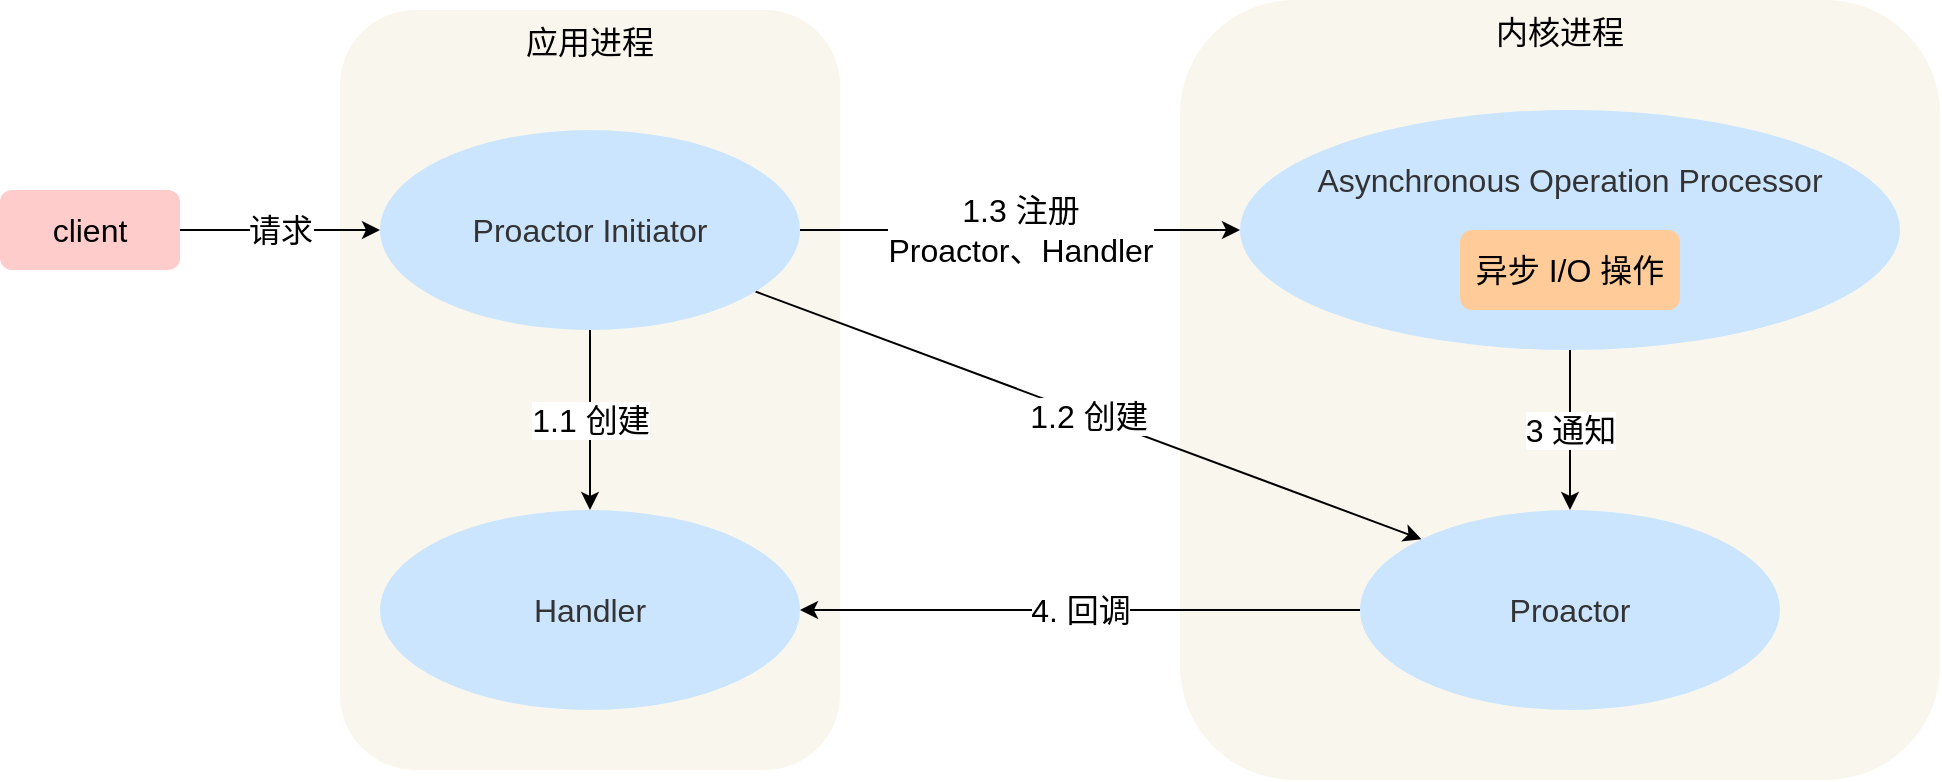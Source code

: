 <mxfile version="14.6.5" type="github">
  <diagram id="9x6UDvH0Cp7vfsusiMpG" name="第 1 页">
    <mxGraphModel dx="1379" dy="546" grid="1" gridSize="10" guides="1" tooltips="1" connect="1" arrows="1" fold="1" page="1" pageScale="1" pageWidth="827" pageHeight="1169" math="0" shadow="0">
      <root>
        <mxCell id="0" />
        <mxCell id="1" parent="0" />
        <mxCell id="qCoTKjnpwcHFoO7noeCt-14" value="内核进程" style="rounded=1;whiteSpace=wrap;html=1;labelBackgroundColor=none;fontSize=16;verticalAlign=top;fillColor=#f9f7ed;strokeColor=none;" vertex="1" parent="1">
          <mxGeometry x="480" y="65" width="380" height="390" as="geometry" />
        </mxCell>
        <mxCell id="qCoTKjnpwcHFoO7noeCt-13" value="应用进程" style="rounded=1;whiteSpace=wrap;html=1;labelBackgroundColor=none;fontSize=16;verticalAlign=top;fillColor=#f9f7ed;strokeColor=none;" vertex="1" parent="1">
          <mxGeometry x="60" y="70" width="250" height="380" as="geometry" />
        </mxCell>
        <mxCell id="qCoTKjnpwcHFoO7noeCt-5" value="1.1 创建" style="edgeStyle=orthogonalEdgeStyle;rounded=0;orthogonalLoop=1;jettySize=auto;html=1;fontSize=16;" edge="1" parent="1" source="qCoTKjnpwcHFoO7noeCt-1" target="qCoTKjnpwcHFoO7noeCt-4">
          <mxGeometry relative="1" as="geometry" />
        </mxCell>
        <mxCell id="qCoTKjnpwcHFoO7noeCt-11" value="1.3 注册&lt;br&gt;Proactor、Handler" style="edgeStyle=orthogonalEdgeStyle;rounded=0;orthogonalLoop=1;jettySize=auto;html=1;entryX=0;entryY=0.5;entryDx=0;entryDy=0;fontSize=16;" edge="1" parent="1" source="qCoTKjnpwcHFoO7noeCt-1" target="qCoTKjnpwcHFoO7noeCt-6">
          <mxGeometry relative="1" as="geometry" />
        </mxCell>
        <mxCell id="qCoTKjnpwcHFoO7noeCt-12" value="1.2 创建" style="rounded=0;orthogonalLoop=1;jettySize=auto;html=1;entryX=0;entryY=0;entryDx=0;entryDy=0;fontSize=16;" edge="1" parent="1" source="qCoTKjnpwcHFoO7noeCt-1" target="qCoTKjnpwcHFoO7noeCt-8">
          <mxGeometry relative="1" as="geometry" />
        </mxCell>
        <mxCell id="qCoTKjnpwcHFoO7noeCt-1" value="&lt;span style=&quot;font-size: 16px; color: rgb(51, 51, 51); font-family: &amp;quot;pingfang sc&amp;quot;, &amp;quot;lantinghei sc&amp;quot;, &amp;quot;microsoft yahei&amp;quot;, &amp;quot;hiragino sans gb&amp;quot;, &amp;quot;microsoft sans serif&amp;quot;, &amp;quot;wenquanyi micro hei&amp;quot;, helvetica, sans-serif;&quot;&gt;Proactor Initiator&lt;/span&gt;" style="ellipse;whiteSpace=wrap;html=1;fillColor=#cce5ff;strokeColor=none;labelBackgroundColor=none;" vertex="1" parent="1">
          <mxGeometry x="80" y="130" width="210" height="100" as="geometry" />
        </mxCell>
        <mxCell id="qCoTKjnpwcHFoO7noeCt-4" value="&lt;span style=&quot;font-size: 16px; color: rgb(51, 51, 51); font-family: &amp;quot;pingfang sc&amp;quot;, &amp;quot;lantinghei sc&amp;quot;, &amp;quot;microsoft yahei&amp;quot;, &amp;quot;hiragino sans gb&amp;quot;, &amp;quot;microsoft sans serif&amp;quot;, &amp;quot;wenquanyi micro hei&amp;quot;, helvetica, sans-serif;&quot;&gt;Handler&lt;/span&gt;" style="ellipse;whiteSpace=wrap;html=1;fillColor=#cce5ff;strokeColor=none;labelBackgroundColor=none;" vertex="1" parent="1">
          <mxGeometry x="80" y="320" width="210" height="100" as="geometry" />
        </mxCell>
        <mxCell id="qCoTKjnpwcHFoO7noeCt-9" value="3 通知" style="edgeStyle=orthogonalEdgeStyle;rounded=0;orthogonalLoop=1;jettySize=auto;html=1;fontSize=16;" edge="1" parent="1" source="qCoTKjnpwcHFoO7noeCt-6" target="qCoTKjnpwcHFoO7noeCt-8">
          <mxGeometry relative="1" as="geometry" />
        </mxCell>
        <mxCell id="qCoTKjnpwcHFoO7noeCt-6" value="&lt;span style=&quot;font-size: 16px ; color: rgb(51 , 51 , 51) ; font-family: &amp;#34;pingfang sc&amp;#34; , &amp;#34;lantinghei sc&amp;#34; , &amp;#34;microsoft yahei&amp;#34; , &amp;#34;hiragino sans gb&amp;#34; , &amp;#34;microsoft sans serif&amp;#34; , &amp;#34;wenquanyi micro hei&amp;#34; , &amp;#34;helvetica&amp;#34; , sans-serif&quot;&gt;&lt;br&gt;Asynchronous Operation Processor&lt;/span&gt;" style="ellipse;whiteSpace=wrap;html=1;fillColor=#cce5ff;strokeColor=none;labelBackgroundColor=none;verticalAlign=top;" vertex="1" parent="1">
          <mxGeometry x="510" y="120" width="330" height="120" as="geometry" />
        </mxCell>
        <mxCell id="qCoTKjnpwcHFoO7noeCt-7" value="异步 I/O 操作" style="rounded=1;whiteSpace=wrap;html=1;labelBackgroundColor=none;fontSize=16;fillColor=#ffcc99;strokeColor=none;" vertex="1" parent="1">
          <mxGeometry x="620" y="180" width="110" height="40" as="geometry" />
        </mxCell>
        <mxCell id="qCoTKjnpwcHFoO7noeCt-10" value="4. 回调" style="edgeStyle=orthogonalEdgeStyle;rounded=0;orthogonalLoop=1;jettySize=auto;html=1;entryX=1;entryY=0.5;entryDx=0;entryDy=0;fontSize=16;" edge="1" parent="1" source="qCoTKjnpwcHFoO7noeCt-8" target="qCoTKjnpwcHFoO7noeCt-4">
          <mxGeometry relative="1" as="geometry" />
        </mxCell>
        <mxCell id="qCoTKjnpwcHFoO7noeCt-8" value="&lt;span style=&quot;font-size: 16px; color: rgb(51, 51, 51); font-family: &amp;quot;pingfang sc&amp;quot;, &amp;quot;lantinghei sc&amp;quot;, &amp;quot;microsoft yahei&amp;quot;, &amp;quot;hiragino sans gb&amp;quot;, &amp;quot;microsoft sans serif&amp;quot;, &amp;quot;wenquanyi micro hei&amp;quot;, helvetica, sans-serif;&quot;&gt;Proactor&lt;/span&gt;" style="ellipse;whiteSpace=wrap;html=1;fillColor=#cce5ff;strokeColor=none;labelBackgroundColor=none;" vertex="1" parent="1">
          <mxGeometry x="570" y="320" width="210" height="100" as="geometry" />
        </mxCell>
        <mxCell id="qCoTKjnpwcHFoO7noeCt-16" value="请求" style="edgeStyle=none;rounded=0;orthogonalLoop=1;jettySize=auto;html=1;fontSize=16;" edge="1" parent="1" source="qCoTKjnpwcHFoO7noeCt-15" target="qCoTKjnpwcHFoO7noeCt-1">
          <mxGeometry relative="1" as="geometry" />
        </mxCell>
        <mxCell id="qCoTKjnpwcHFoO7noeCt-15" value="client" style="rounded=1;whiteSpace=wrap;html=1;labelBackgroundColor=none;fontSize=16;fillColor=#ffcccc;strokeColor=none;" vertex="1" parent="1">
          <mxGeometry x="-110" y="160" width="90" height="40" as="geometry" />
        </mxCell>
      </root>
    </mxGraphModel>
  </diagram>
</mxfile>

